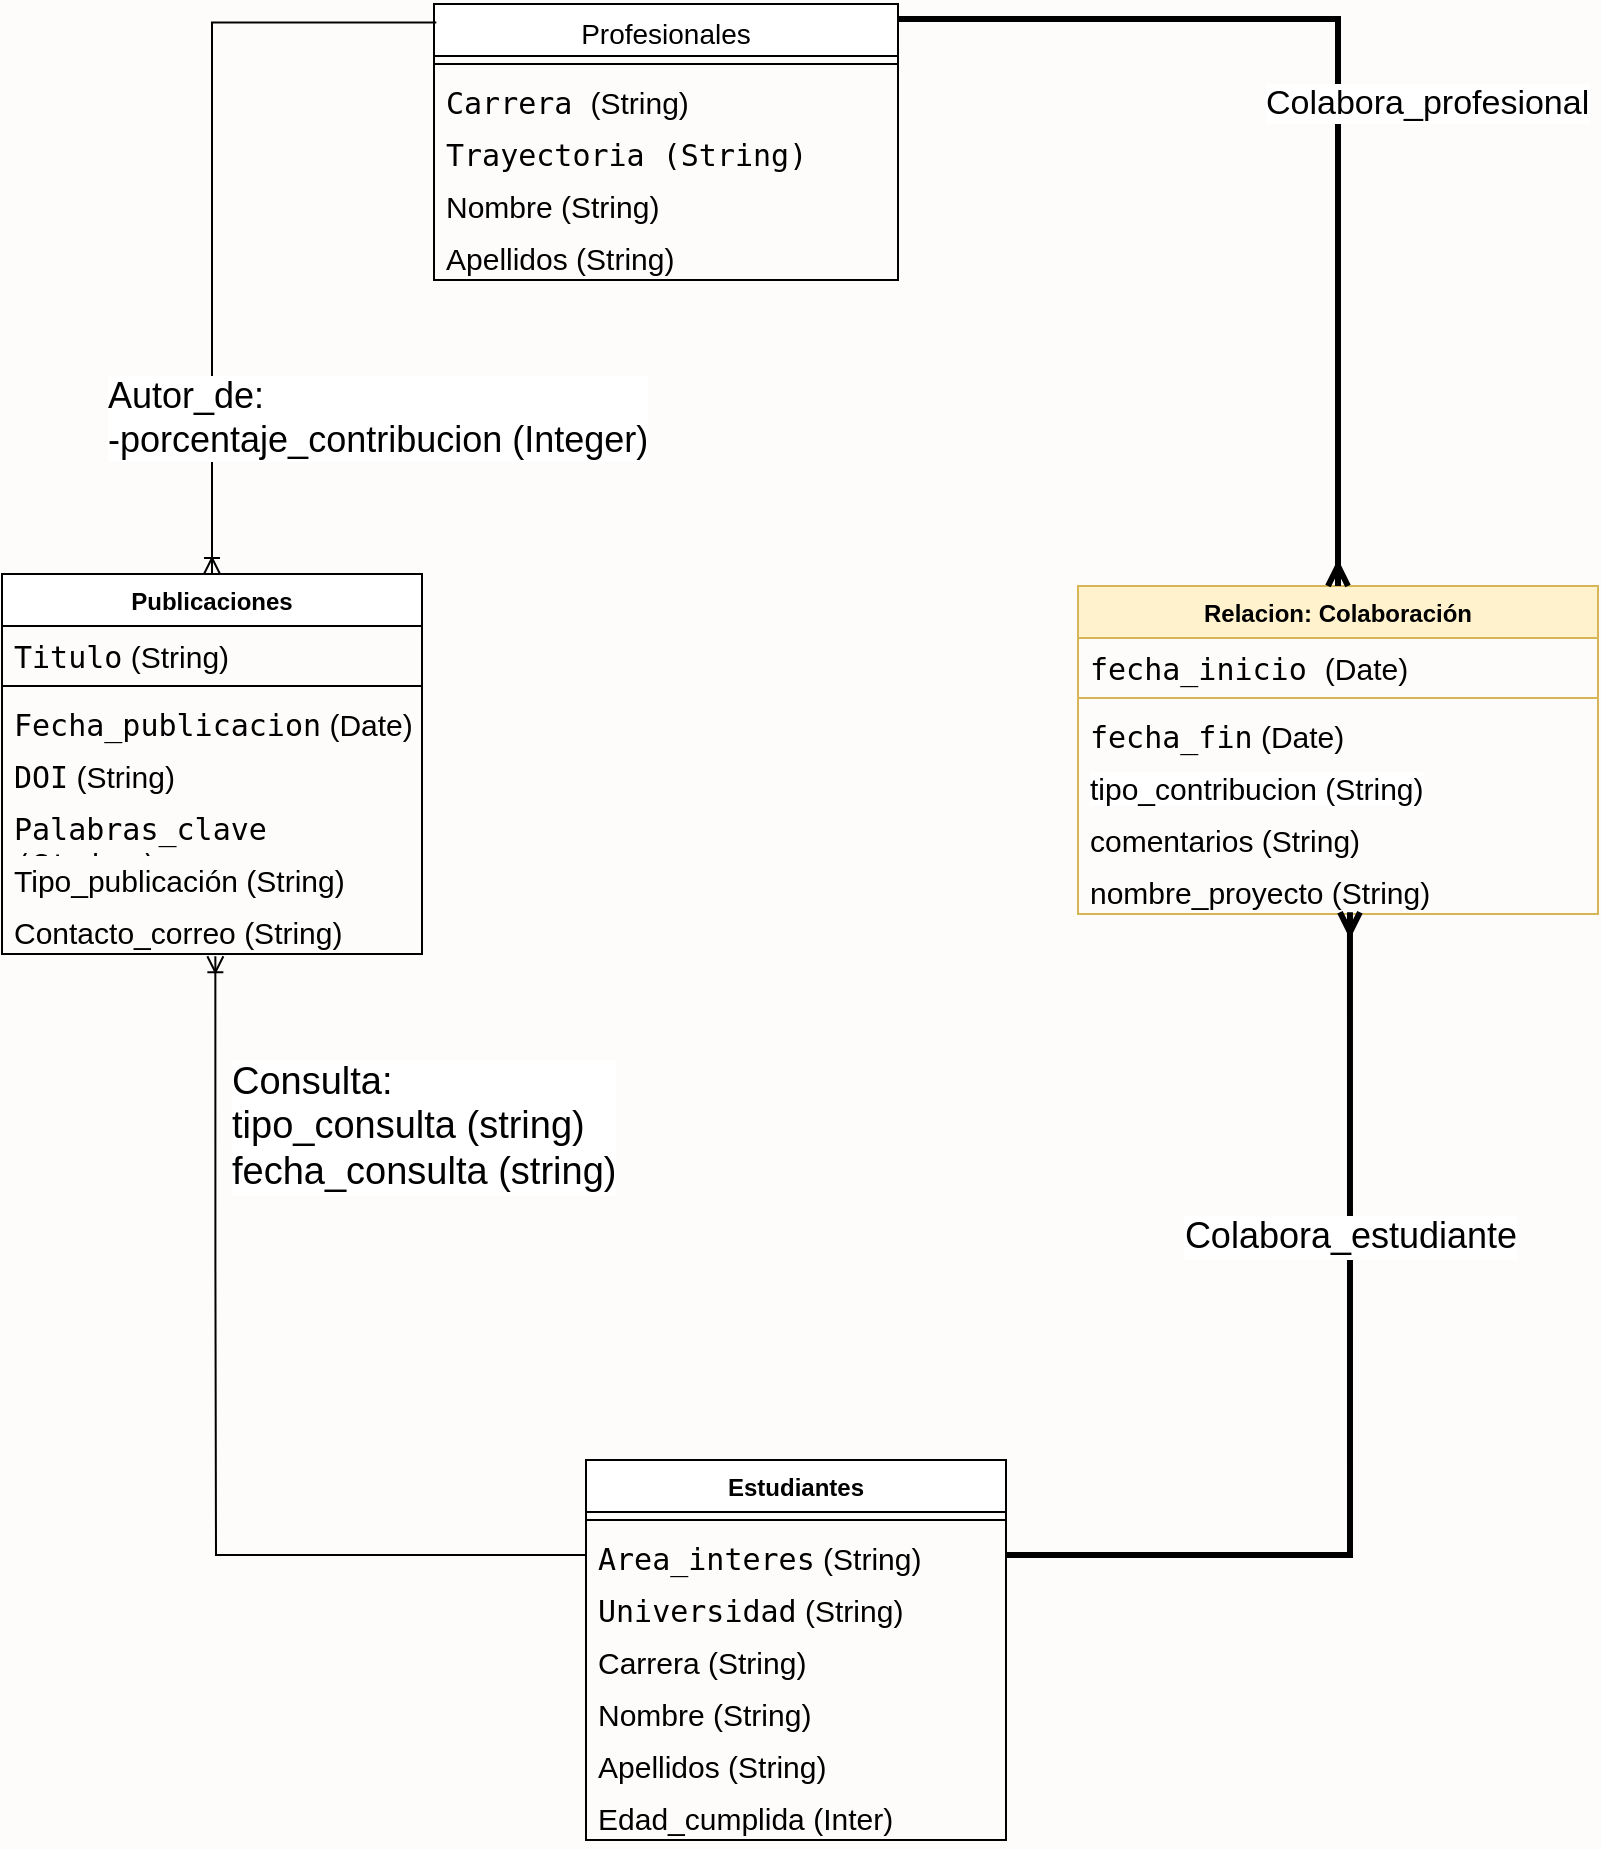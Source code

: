 <mxfile version="24.7.17">
  <diagram name="Page-1" id="c4acf3e9-155e-7222-9cf6-157b1a14988f">
    <mxGraphModel dx="1687" dy="918" grid="0" gridSize="10" guides="1" tooltips="1" connect="1" arrows="1" fold="1" page="1" pageScale="1" pageWidth="850" pageHeight="1100" background="#fefbfb" math="0" shadow="0">
      <root>
        <mxCell id="0" />
        <mxCell id="1" parent="0" />
        <mxCell id="KKd6EJms6sxG2ZDydU-u-7" value="&lt;span style=&quot;font-weight: 400;&quot;&gt;&lt;font style=&quot;font-size: 14px;&quot;&gt;Profesionales&lt;/font&gt;&lt;/span&gt;" style="swimlane;fontStyle=1;align=center;verticalAlign=top;childLayout=stackLayout;horizontal=1;startSize=26;horizontalStack=0;resizeParent=1;resizeParentMax=0;resizeLast=0;collapsible=1;marginBottom=0;whiteSpace=wrap;html=1;" parent="1" vertex="1">
          <mxGeometry x="240" y="83" width="232" height="138" as="geometry" />
        </mxCell>
        <mxCell id="KKd6EJms6sxG2ZDydU-u-9" value="" style="line;strokeWidth=1;fillColor=none;align=left;verticalAlign=middle;spacingTop=-1;spacingLeft=3;spacingRight=3;rotatable=0;labelPosition=right;points=[];portConstraint=eastwest;strokeColor=inherit;" parent="KKd6EJms6sxG2ZDydU-u-7" vertex="1">
          <mxGeometry y="26" width="232" height="8" as="geometry" />
        </mxCell>
        <mxCell id="KKd6EJms6sxG2ZDydU-u-12" value="&lt;font face=&quot;monospace&quot;&gt;Carrera&amp;nbsp;&lt;/font&gt;(String)" style="text;strokeColor=none;fillColor=none;align=left;verticalAlign=top;spacingLeft=4;spacingRight=4;overflow=hidden;rotatable=0;points=[[0,0.5],[1,0.5]];portConstraint=eastwest;whiteSpace=wrap;html=1;fontSize=15;" parent="KKd6EJms6sxG2ZDydU-u-7" vertex="1">
          <mxGeometry y="34" width="232" height="26" as="geometry" />
        </mxCell>
        <mxCell id="KKd6EJms6sxG2ZDydU-u-13" value="&lt;span style=&quot;font-family: monospace;&quot;&gt;Trayectoria (String)&lt;/span&gt;" style="text;strokeColor=none;fillColor=none;align=left;verticalAlign=top;spacingLeft=4;spacingRight=4;overflow=hidden;rotatable=0;points=[[0,0.5],[1,0.5]];portConstraint=eastwest;whiteSpace=wrap;html=1;fontSize=15;" parent="KKd6EJms6sxG2ZDydU-u-7" vertex="1">
          <mxGeometry y="60" width="232" height="26" as="geometry" />
        </mxCell>
        <mxCell id="KKd6EJms6sxG2ZDydU-u-95" value="Nombre (String)" style="text;strokeColor=none;fillColor=none;align=left;verticalAlign=top;spacingLeft=4;spacingRight=4;overflow=hidden;rotatable=0;points=[[0,0.5],[1,0.5]];portConstraint=eastwest;whiteSpace=wrap;html=1;fontSize=15;" parent="KKd6EJms6sxG2ZDydU-u-7" vertex="1">
          <mxGeometry y="86" width="232" height="26" as="geometry" />
        </mxCell>
        <mxCell id="KKd6EJms6sxG2ZDydU-u-96" value="Apellidos (String)" style="text;strokeColor=none;fillColor=none;align=left;verticalAlign=top;spacingLeft=4;spacingRight=4;overflow=hidden;rotatable=0;points=[[0,0.5],[1,0.5]];portConstraint=eastwest;whiteSpace=wrap;html=1;fontSize=15;" parent="KKd6EJms6sxG2ZDydU-u-7" vertex="1">
          <mxGeometry y="112" width="232" height="26" as="geometry" />
        </mxCell>
        <mxCell id="KKd6EJms6sxG2ZDydU-u-16" value="&lt;strong&gt;Publicaciones&lt;/strong&gt;" style="swimlane;fontStyle=1;align=center;verticalAlign=top;childLayout=stackLayout;horizontal=1;startSize=26;horizontalStack=0;resizeParent=1;resizeParentMax=0;resizeLast=0;collapsible=1;marginBottom=0;whiteSpace=wrap;html=1;" parent="1" vertex="1">
          <mxGeometry x="24" y="368" width="210" height="190" as="geometry" />
        </mxCell>
        <mxCell id="KKd6EJms6sxG2ZDydU-u-17" value="&lt;code style=&quot;font-size: 15px;&quot;&gt;Titulo&lt;/code&gt; (String)" style="text;strokeColor=none;fillColor=none;align=left;verticalAlign=top;spacingLeft=4;spacingRight=4;overflow=hidden;rotatable=0;points=[[0,0.5],[1,0.5]];portConstraint=eastwest;whiteSpace=wrap;html=1;fontSize=15;" parent="KKd6EJms6sxG2ZDydU-u-16" vertex="1">
          <mxGeometry y="26" width="210" height="26" as="geometry" />
        </mxCell>
        <mxCell id="KKd6EJms6sxG2ZDydU-u-18" value="" style="line;strokeWidth=1;fillColor=none;align=left;verticalAlign=middle;spacingTop=-1;spacingLeft=3;spacingRight=3;rotatable=0;labelPosition=right;points=[];portConstraint=eastwest;strokeColor=inherit;" parent="KKd6EJms6sxG2ZDydU-u-16" vertex="1">
          <mxGeometry y="52" width="210" height="8" as="geometry" />
        </mxCell>
        <mxCell id="KKd6EJms6sxG2ZDydU-u-19" value="&lt;code style=&quot;font-size: 15px;&quot;&gt;Fecha_publicacion&lt;/code&gt; (Date)" style="text;strokeColor=none;fillColor=none;align=left;verticalAlign=top;spacingLeft=4;spacingRight=4;overflow=hidden;rotatable=0;points=[[0,0.5],[1,0.5]];portConstraint=eastwest;whiteSpace=wrap;html=1;fontSize=15;" parent="KKd6EJms6sxG2ZDydU-u-16" vertex="1">
          <mxGeometry y="60" width="210" height="26" as="geometry" />
        </mxCell>
        <mxCell id="KKd6EJms6sxG2ZDydU-u-20" value="&lt;font face=&quot;monospace&quot; style=&quot;font-size: 15px;&quot;&gt;DOI&lt;/font&gt; (String)" style="text;strokeColor=none;fillColor=none;align=left;verticalAlign=top;spacingLeft=4;spacingRight=4;overflow=hidden;rotatable=0;points=[[0,0.5],[1,0.5]];portConstraint=eastwest;whiteSpace=wrap;html=1;fontSize=15;" parent="KKd6EJms6sxG2ZDydU-u-16" vertex="1">
          <mxGeometry y="86" width="210" height="26" as="geometry" />
        </mxCell>
        <mxCell id="KKd6EJms6sxG2ZDydU-u-21" value="&lt;font face=&quot;monospace&quot; style=&quot;font-size: 15px;&quot;&gt;Palabras_clave (String)&lt;/font&gt;" style="text;strokeColor=none;fillColor=none;align=left;verticalAlign=top;spacingLeft=4;spacingRight=4;overflow=hidden;rotatable=0;points=[[0,0.5],[1,0.5]];portConstraint=eastwest;whiteSpace=wrap;html=1;fontSize=15;" parent="KKd6EJms6sxG2ZDydU-u-16" vertex="1">
          <mxGeometry y="112" width="210" height="26" as="geometry" />
        </mxCell>
        <mxCell id="KKd6EJms6sxG2ZDydU-u-92" value="Tipo_publicación (String)&lt;div&gt;&lt;br&gt;&lt;/div&gt;" style="text;strokeColor=none;fillColor=none;align=left;verticalAlign=top;spacingLeft=4;spacingRight=4;overflow=hidden;rotatable=0;points=[[0,0.5],[1,0.5]];portConstraint=eastwest;whiteSpace=wrap;html=1;fontSize=15;" parent="KKd6EJms6sxG2ZDydU-u-16" vertex="1">
          <mxGeometry y="138" width="210" height="26" as="geometry" />
        </mxCell>
        <mxCell id="KKd6EJms6sxG2ZDydU-u-99" value="Contacto_correo (String)" style="text;strokeColor=none;fillColor=none;align=left;verticalAlign=top;spacingLeft=4;spacingRight=4;overflow=hidden;rotatable=0;points=[[0,0.5],[1,0.5]];portConstraint=eastwest;whiteSpace=wrap;html=1;fontSize=15;" parent="KKd6EJms6sxG2ZDydU-u-16" vertex="1">
          <mxGeometry y="164" width="210" height="26" as="geometry" />
        </mxCell>
        <mxCell id="KKd6EJms6sxG2ZDydU-u-23" value="Relacion: Colaboración" style="swimlane;fontStyle=1;align=center;verticalAlign=top;childLayout=stackLayout;horizontal=1;startSize=26;horizontalStack=0;resizeParent=1;resizeParentMax=0;resizeLast=0;collapsible=1;marginBottom=0;whiteSpace=wrap;html=1;fillColor=#fff2cc;strokeColor=#d6b656;" parent="1" vertex="1">
          <mxGeometry x="562" y="374" width="260" height="164" as="geometry" />
        </mxCell>
        <mxCell id="KKd6EJms6sxG2ZDydU-u-24" value="&lt;code style=&quot;font-size: 15px;&quot;&gt;fecha_inicio&amp;nbsp;&lt;/code&gt;(Date)" style="text;strokeColor=none;fillColor=none;align=left;verticalAlign=top;spacingLeft=4;spacingRight=4;overflow=hidden;rotatable=0;points=[[0,0.5],[1,0.5]];portConstraint=eastwest;whiteSpace=wrap;html=1;fontSize=15;" parent="KKd6EJms6sxG2ZDydU-u-23" vertex="1">
          <mxGeometry y="26" width="260" height="26" as="geometry" />
        </mxCell>
        <mxCell id="KKd6EJms6sxG2ZDydU-u-25" value="" style="line;strokeWidth=1;fillColor=none;align=left;verticalAlign=middle;spacingTop=-1;spacingLeft=3;spacingRight=3;rotatable=0;labelPosition=right;points=[];portConstraint=eastwest;strokeColor=inherit;" parent="KKd6EJms6sxG2ZDydU-u-23" vertex="1">
          <mxGeometry y="52" width="260" height="8" as="geometry" />
        </mxCell>
        <mxCell id="KKd6EJms6sxG2ZDydU-u-26" value="&lt;code style=&quot;font-size: 15px;&quot;&gt;fecha_fin&lt;/code&gt; (Date)" style="text;strokeColor=none;fillColor=none;align=left;verticalAlign=top;spacingLeft=4;spacingRight=4;overflow=hidden;rotatable=0;points=[[0,0.5],[1,0.5]];portConstraint=eastwest;whiteSpace=wrap;html=1;fontSize=15;" parent="KKd6EJms6sxG2ZDydU-u-23" vertex="1">
          <mxGeometry y="60" width="260" height="26" as="geometry" />
        </mxCell>
        <mxCell id="KKd6EJms6sxG2ZDydU-u-110" value="&lt;span style=&quot;text-wrap: nowrap; background-color: rgb(255, 255, 255);&quot;&gt;tipo_contribucion (String)&lt;/span&gt;" style="text;strokeColor=none;fillColor=none;align=left;verticalAlign=top;spacingLeft=4;spacingRight=4;overflow=hidden;rotatable=0;points=[[0,0.5],[1,0.5]];portConstraint=eastwest;whiteSpace=wrap;html=1;fontSize=15;" parent="KKd6EJms6sxG2ZDydU-u-23" vertex="1">
          <mxGeometry y="86" width="260" height="26" as="geometry" />
        </mxCell>
        <mxCell id="KKd6EJms6sxG2ZDydU-u-111" value="comentarios (String)" style="text;strokeColor=none;fillColor=none;align=left;verticalAlign=top;spacingLeft=4;spacingRight=4;overflow=hidden;rotatable=0;points=[[0,0.5],[1,0.5]];portConstraint=eastwest;whiteSpace=wrap;html=1;fontSize=15;" parent="KKd6EJms6sxG2ZDydU-u-23" vertex="1">
          <mxGeometry y="112" width="260" height="26" as="geometry" />
        </mxCell>
        <mxCell id="KKd6EJms6sxG2ZDydU-u-112" value="nombre_proyecto (String)" style="text;strokeColor=none;fillColor=none;align=left;verticalAlign=top;spacingLeft=4;spacingRight=4;overflow=hidden;rotatable=0;points=[[0,0.5],[1,0.5]];portConstraint=eastwest;whiteSpace=wrap;html=1;fontSize=15;" parent="KKd6EJms6sxG2ZDydU-u-23" vertex="1">
          <mxGeometry y="138" width="260" height="26" as="geometry" />
        </mxCell>
        <mxCell id="KKd6EJms6sxG2ZDydU-u-31" value="Estudiantes" style="swimlane;fontStyle=1;align=center;verticalAlign=top;childLayout=stackLayout;horizontal=1;startSize=26;horizontalStack=0;resizeParent=1;resizeParentMax=0;resizeLast=0;collapsible=1;marginBottom=0;whiteSpace=wrap;html=1;" parent="1" vertex="1">
          <mxGeometry x="316" y="811" width="210" height="190" as="geometry" />
        </mxCell>
        <mxCell id="KKd6EJms6sxG2ZDydU-u-33" value="" style="line;strokeWidth=1;fillColor=none;align=left;verticalAlign=middle;spacingTop=-1;spacingLeft=3;spacingRight=3;rotatable=0;labelPosition=right;points=[];portConstraint=eastwest;strokeColor=inherit;" parent="KKd6EJms6sxG2ZDydU-u-31" vertex="1">
          <mxGeometry y="26" width="210" height="8" as="geometry" />
        </mxCell>
        <mxCell id="KKd6EJms6sxG2ZDydU-u-36" value="&lt;code style=&quot;font-size: 15px;&quot;&gt;Area_interes&lt;/code&gt; (String)" style="text;strokeColor=none;fillColor=none;align=left;verticalAlign=top;spacingLeft=4;spacingRight=4;overflow=hidden;rotatable=0;points=[[0,0.5],[1,0.5]];portConstraint=eastwest;whiteSpace=wrap;html=1;fontSize=15;" parent="KKd6EJms6sxG2ZDydU-u-31" vertex="1">
          <mxGeometry y="34" width="210" height="26" as="geometry" />
        </mxCell>
        <mxCell id="KKd6EJms6sxG2ZDydU-u-37" value="&lt;code style=&quot;font-size: 15px;&quot;&gt;Universidad&lt;/code&gt; (String)" style="text;strokeColor=none;fillColor=none;align=left;verticalAlign=top;spacingLeft=4;spacingRight=4;overflow=hidden;rotatable=0;points=[[0,0.5],[1,0.5]];portConstraint=eastwest;whiteSpace=wrap;html=1;fontSize=15;" parent="KKd6EJms6sxG2ZDydU-u-31" vertex="1">
          <mxGeometry y="60" width="210" height="26" as="geometry" />
        </mxCell>
        <mxCell id="KKd6EJms6sxG2ZDydU-u-94" value="Carrera (String)" style="text;strokeColor=none;fillColor=none;align=left;verticalAlign=top;spacingLeft=4;spacingRight=4;overflow=hidden;rotatable=0;points=[[0,0.5],[1,0.5]];portConstraint=eastwest;whiteSpace=wrap;html=1;fontSize=15;" parent="KKd6EJms6sxG2ZDydU-u-31" vertex="1">
          <mxGeometry y="86" width="210" height="26" as="geometry" />
        </mxCell>
        <mxCell id="KKd6EJms6sxG2ZDydU-u-97" value="Nombre (String)" style="text;strokeColor=none;fillColor=none;align=left;verticalAlign=top;spacingLeft=4;spacingRight=4;overflow=hidden;rotatable=0;points=[[0,0.5],[1,0.5]];portConstraint=eastwest;whiteSpace=wrap;html=1;fontSize=15;" parent="KKd6EJms6sxG2ZDydU-u-31" vertex="1">
          <mxGeometry y="112" width="210" height="26" as="geometry" />
        </mxCell>
        <mxCell id="KKd6EJms6sxG2ZDydU-u-98" value="Apellidos (String)" style="text;strokeColor=none;fillColor=none;align=left;verticalAlign=top;spacingLeft=4;spacingRight=4;overflow=hidden;rotatable=0;points=[[0,0.5],[1,0.5]];portConstraint=eastwest;whiteSpace=wrap;html=1;fontSize=15;" parent="KKd6EJms6sxG2ZDydU-u-31" vertex="1">
          <mxGeometry y="138" width="210" height="26" as="geometry" />
        </mxCell>
        <mxCell id="KKd6EJms6sxG2ZDydU-u-100" value="Edad_cumplida (Inter)" style="text;strokeColor=none;fillColor=none;align=left;verticalAlign=top;spacingLeft=4;spacingRight=4;overflow=hidden;rotatable=0;points=[[0,0.5],[1,0.5]];portConstraint=eastwest;whiteSpace=wrap;html=1;fontSize=15;" parent="KKd6EJms6sxG2ZDydU-u-31" vertex="1">
          <mxGeometry y="164" width="210" height="26" as="geometry" />
        </mxCell>
        <mxCell id="KKd6EJms6sxG2ZDydU-u-40" value="&lt;font style=&quot;font-size: 18px;&quot;&gt;Autor_de:&amp;nbsp;&lt;/font&gt;&lt;div style=&quot;font-size: 18px;&quot;&gt;&lt;font style=&quot;font-size: 18px;&quot;&gt;-porcentaje_contribucion (Integer)&lt;/font&gt;&lt;/div&gt;" style="endArrow=ERoneToMany;endFill=0;html=1;edgeStyle=orthogonalEdgeStyle;align=left;verticalAlign=top;rounded=0;entryX=0.5;entryY=0;entryDx=0;entryDy=0;exitX=0.005;exitY=0.067;exitDx=0;exitDy=0;exitPerimeter=0;strokeWidth=1;fontSize=15;" parent="1" source="KKd6EJms6sxG2ZDydU-u-7" target="KKd6EJms6sxG2ZDydU-u-16" edge="1">
          <mxGeometry x="0.452" y="-54" relative="1" as="geometry">
            <mxPoint x="270" y="113" as="sourcePoint" />
            <mxPoint x="260" y="640" as="targetPoint" />
            <mxPoint as="offset" />
          </mxGeometry>
        </mxCell>
        <mxCell id="KKd6EJms6sxG2ZDydU-u-42" value="&lt;font style=&quot;font-size: 17px;&quot;&gt;Colabora_&lt;/font&gt;&lt;span style=&quot;font-size: 17px;&quot;&gt;profesional&lt;/span&gt;" style="endArrow=ERmany;endFill=0;html=1;edgeStyle=orthogonalEdgeStyle;align=left;verticalAlign=top;rounded=0;entryX=0.5;entryY=0;entryDx=0;entryDy=0;exitX=0.998;exitY=0.054;exitDx=0;exitDy=0;exitPerimeter=0;strokeWidth=3;fontSize=15;startArrow=none;startFill=0;" parent="1" source="KKd6EJms6sxG2ZDydU-u-7" target="KKd6EJms6sxG2ZDydU-u-23" edge="1">
          <mxGeometry x="-0.024" y="-38" relative="1" as="geometry">
            <mxPoint x="780" y="90" as="sourcePoint" />
            <mxPoint x="619" y="334" as="targetPoint" />
            <mxPoint as="offset" />
          </mxGeometry>
        </mxCell>
        <mxCell id="KKd6EJms6sxG2ZDydU-u-84" value="&lt;font style=&quot;font-size: 19px;&quot;&gt;Consulta:&amp;nbsp;&lt;/font&gt;&lt;div&gt;&lt;font style=&quot;font-size: 19px;&quot;&gt;tipo_consulta (string)&amp;nbsp;&amp;nbsp;&lt;/font&gt;&lt;/div&gt;&lt;div&gt;&lt;font style=&quot;font-size: 19px;&quot;&gt;fecha_consulta (string)&lt;/font&gt;&lt;/div&gt;" style="html=1;verticalAlign=bottom;endArrow=none;rounded=0;entryX=0;entryY=0.25;entryDx=0;entryDy=0;edgeStyle=orthogonalEdgeStyle;endFill=0;startArrow=ERoneToMany;startFill=0;exitX=0.508;exitY=1.044;exitDx=0;exitDy=0;exitPerimeter=0;align=left;" parent="1" source="KKd6EJms6sxG2ZDydU-u-99" target="KKd6EJms6sxG2ZDydU-u-31" edge="1">
          <mxGeometry x="-0.497" y="6" width="80" relative="1" as="geometry">
            <mxPoint x="131" y="740" as="sourcePoint" />
            <mxPoint x="232" y="797" as="targetPoint" />
            <Array as="points">
              <mxPoint x="131" y="713" />
              <mxPoint x="131" y="879" />
            </Array>
            <mxPoint as="offset" />
          </mxGeometry>
        </mxCell>
        <mxCell id="KKd6EJms6sxG2ZDydU-u-89" value="&lt;span style=&quot;text-align: left;&quot;&gt;&lt;font style=&quot;font-size: 18px;&quot;&gt;Colabora_estudiante&lt;/font&gt;&lt;/span&gt;" style="html=1;verticalAlign=bottom;endArrow=ERmany;rounded=0;exitX=1;exitY=0.25;exitDx=0;exitDy=0;edgeStyle=orthogonalEdgeStyle;strokeWidth=3;endFill=0;entryX=0.523;entryY=0.967;entryDx=0;entryDy=0;entryPerimeter=0;" parent="1" source="KKd6EJms6sxG2ZDydU-u-31" target="KKd6EJms6sxG2ZDydU-u-112" edge="1">
          <mxGeometry x="0.289" width="80" relative="1" as="geometry">
            <mxPoint x="600" y="844" as="sourcePoint" />
            <mxPoint x="698" y="580" as="targetPoint" />
            <mxPoint as="offset" />
          </mxGeometry>
        </mxCell>
      </root>
    </mxGraphModel>
  </diagram>
</mxfile>

